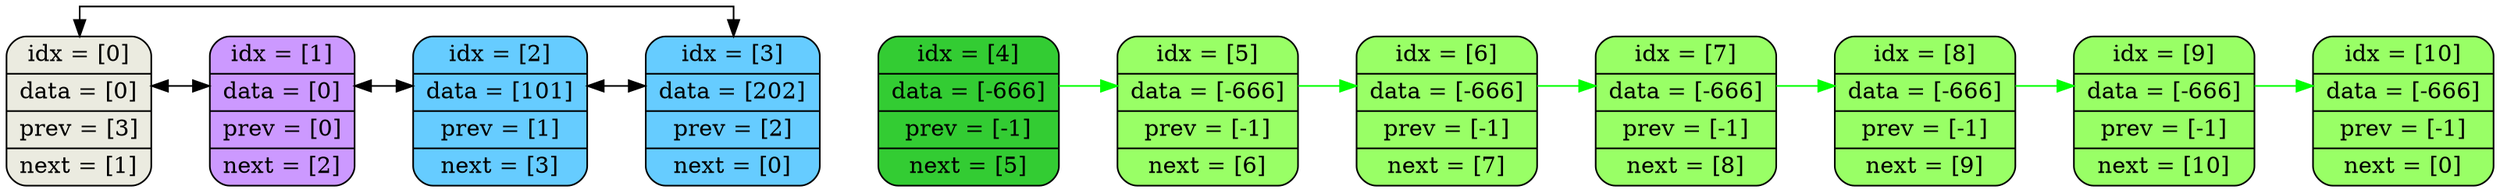 digraph G {
	rankdir=LR;
	splines=ortho;
	node [shape=octagon; style="filled"; fillcolor="#ff8080"];
	element0 [shape=Mrecord; style="filled"; fillcolor="#ebebe0"; label = "idx = [0] | data = [0] | prev = [3] | next = [1] "];
	element1 [shape=Mrecord; style="filled"; fillcolor="#cc99ff"; label = "idx = [1] | data = [0] | prev = [0] | next = [2] "];
	element2 [shape=Mrecord; style="filled"; fillcolor="#66ccff"; label = "idx = [2] | data = [101] | prev = [1] | next = [3] "];
	element3 [shape=Mrecord; style="filled"; fillcolor="#66ccff"; label = "idx = [3] | data = [202] | prev = [2] | next = [0] "];
	element4 [shape=Mrecord; style="filled"; fillcolor="#33cc33"; label = "idx = [4] | data = [-666] | prev = [-1] | next = [5] "];
	element5 [shape=Mrecord; style="filled"; fillcolor="#99ff66"; label = "idx = [5] | data = [-666] | prev = [-1] | next = [6] "];
	element6 [shape=Mrecord; style="filled"; fillcolor="#99ff66"; label = "idx = [6] | data = [-666] | prev = [-1] | next = [7] "];
	element7 [shape=Mrecord; style="filled"; fillcolor="#99ff66"; label = "idx = [7] | data = [-666] | prev = [-1] | next = [8] "];
	element8 [shape=Mrecord; style="filled"; fillcolor="#99ff66"; label = "idx = [8] | data = [-666] | prev = [-1] | next = [9] "];
	element9 [shape=Mrecord; style="filled"; fillcolor="#99ff66"; label = "idx = [9] | data = [-666] | prev = [-1] | next = [10] "];
	element10 [shape=Mrecord; style="filled"; fillcolor="#99ff66"; label = "idx = [10] | data = [-666] | prev = [-1] | next = [0] "];
	edge [color=invis];
	element0->element1;
	element1->element2;
	element2->element3;
	element3->element4;
	element4->element5;
	element5->element6;
	element6->element7;
	element7->element8;
	element8->element9;
	element9->element10;
	edge [style=""];
	element0->element1[dir=both, color=black; constraint=false];
	element1->element2[dir=both, color=black; constraint=false];
	element2->element3[dir=both, color=black; constraint=false];
	element3->element0[dir=both, color=black; constraint=false];
	element4->element5[color=green; constraint=false];
	element5->element6[color=green; constraint=false];
	element6->element7[color=green; constraint=false];
	element7->element8[color=green; constraint=false];
	element8->element9[color=green; constraint=false];
	element9->element10[color=green; constraint=false];
}